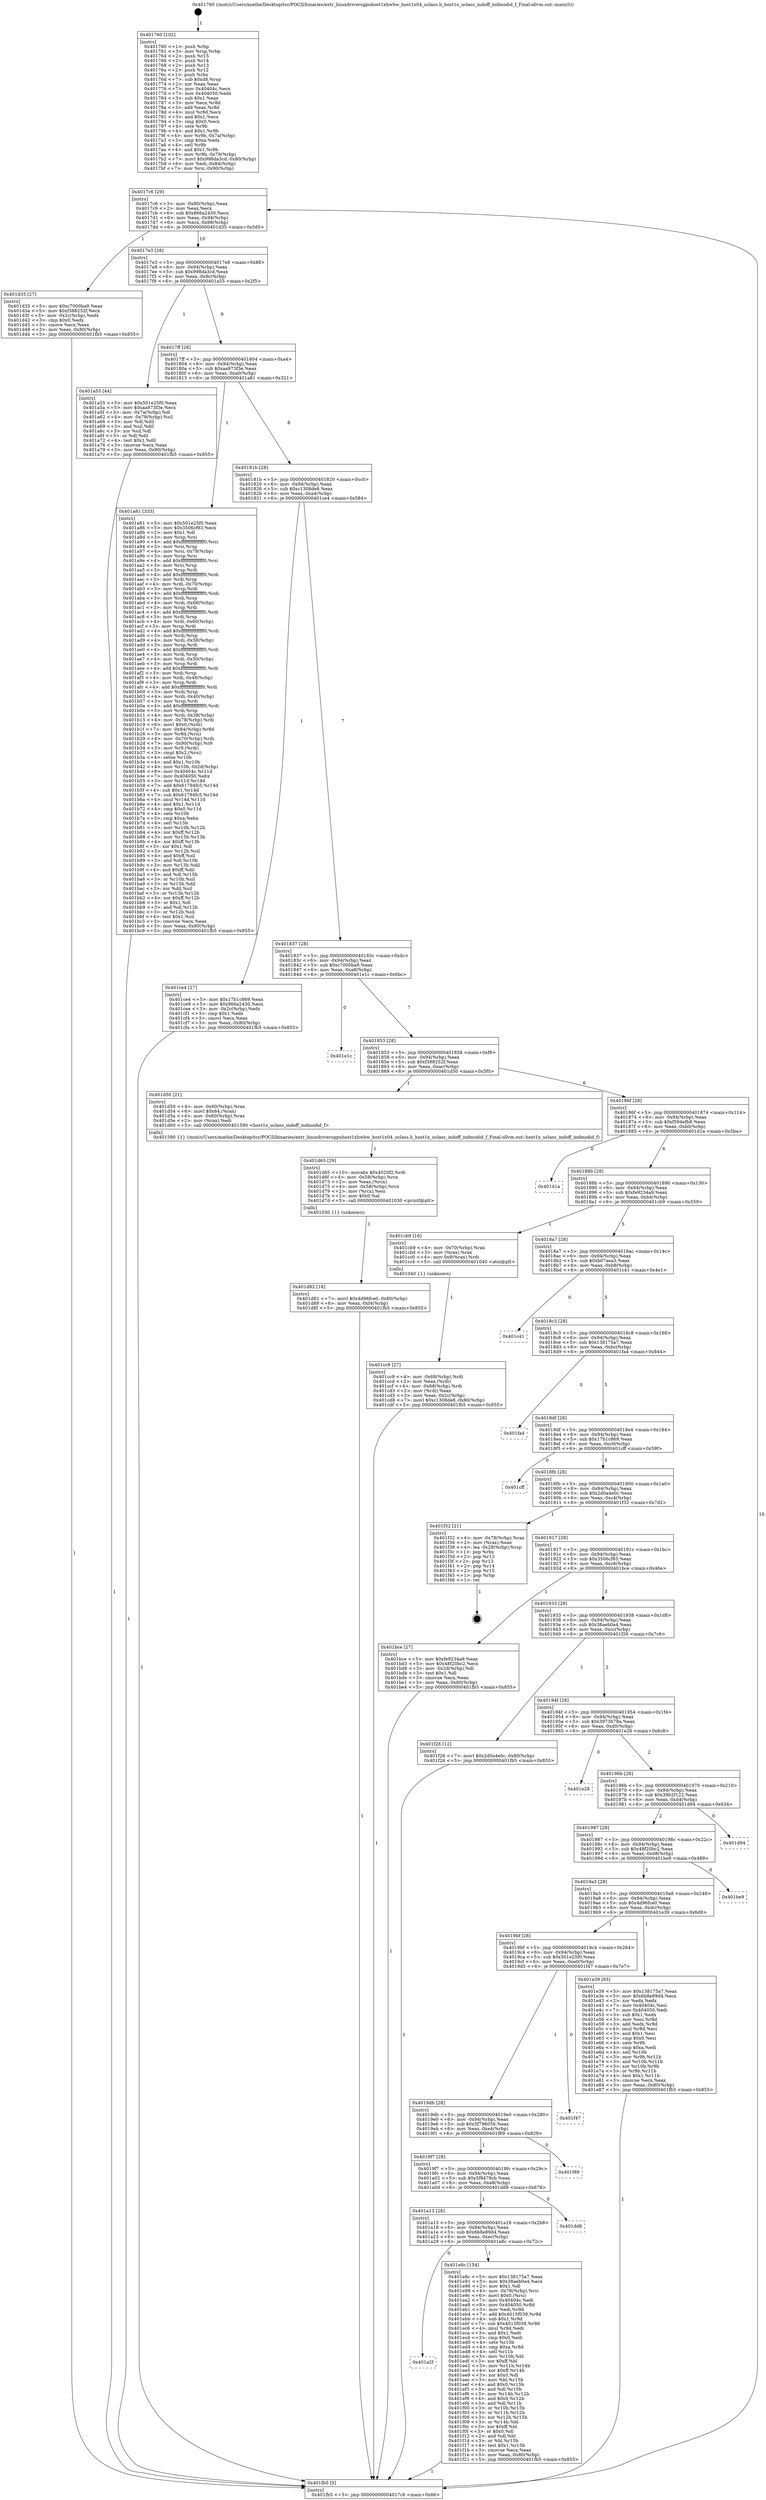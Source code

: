 digraph "0x401760" {
  label = "0x401760 (/mnt/c/Users/mathe/Desktop/tcc/POCII/binaries/extr_linuxdriversgpuhost1xhwhw_host1x04_uclass.h_host1x_uclass_indoff_indmodid_f_Final-ollvm.out::main(0))"
  labelloc = "t"
  node[shape=record]

  Entry [label="",width=0.3,height=0.3,shape=circle,fillcolor=black,style=filled]
  "0x4017c6" [label="{
     0x4017c6 [29]\l
     | [instrs]\l
     &nbsp;&nbsp;0x4017c6 \<+3\>: mov -0x80(%rbp),%eax\l
     &nbsp;&nbsp;0x4017c9 \<+2\>: mov %eax,%ecx\l
     &nbsp;&nbsp;0x4017cb \<+6\>: sub $0x866a2430,%ecx\l
     &nbsp;&nbsp;0x4017d1 \<+6\>: mov %eax,-0x94(%rbp)\l
     &nbsp;&nbsp;0x4017d7 \<+6\>: mov %ecx,-0x98(%rbp)\l
     &nbsp;&nbsp;0x4017dd \<+6\>: je 0000000000401d35 \<main+0x5d5\>\l
  }"]
  "0x401d35" [label="{
     0x401d35 [27]\l
     | [instrs]\l
     &nbsp;&nbsp;0x401d35 \<+5\>: mov $0xc7000ba9,%eax\l
     &nbsp;&nbsp;0x401d3a \<+5\>: mov $0xf388252f,%ecx\l
     &nbsp;&nbsp;0x401d3f \<+3\>: mov -0x2c(%rbp),%edx\l
     &nbsp;&nbsp;0x401d42 \<+3\>: cmp $0x0,%edx\l
     &nbsp;&nbsp;0x401d45 \<+3\>: cmove %ecx,%eax\l
     &nbsp;&nbsp;0x401d48 \<+3\>: mov %eax,-0x80(%rbp)\l
     &nbsp;&nbsp;0x401d4b \<+5\>: jmp 0000000000401fb5 \<main+0x855\>\l
  }"]
  "0x4017e3" [label="{
     0x4017e3 [28]\l
     | [instrs]\l
     &nbsp;&nbsp;0x4017e3 \<+5\>: jmp 00000000004017e8 \<main+0x88\>\l
     &nbsp;&nbsp;0x4017e8 \<+6\>: mov -0x94(%rbp),%eax\l
     &nbsp;&nbsp;0x4017ee \<+5\>: sub $0x998da3cd,%eax\l
     &nbsp;&nbsp;0x4017f3 \<+6\>: mov %eax,-0x9c(%rbp)\l
     &nbsp;&nbsp;0x4017f9 \<+6\>: je 0000000000401a55 \<main+0x2f5\>\l
  }"]
  Exit [label="",width=0.3,height=0.3,shape=circle,fillcolor=black,style=filled,peripheries=2]
  "0x401a55" [label="{
     0x401a55 [44]\l
     | [instrs]\l
     &nbsp;&nbsp;0x401a55 \<+5\>: mov $0x501e25f0,%eax\l
     &nbsp;&nbsp;0x401a5a \<+5\>: mov $0xaa973f3e,%ecx\l
     &nbsp;&nbsp;0x401a5f \<+3\>: mov -0x7a(%rbp),%dl\l
     &nbsp;&nbsp;0x401a62 \<+4\>: mov -0x79(%rbp),%sil\l
     &nbsp;&nbsp;0x401a66 \<+3\>: mov %dl,%dil\l
     &nbsp;&nbsp;0x401a69 \<+3\>: and %sil,%dil\l
     &nbsp;&nbsp;0x401a6c \<+3\>: xor %sil,%dl\l
     &nbsp;&nbsp;0x401a6f \<+3\>: or %dl,%dil\l
     &nbsp;&nbsp;0x401a72 \<+4\>: test $0x1,%dil\l
     &nbsp;&nbsp;0x401a76 \<+3\>: cmovne %ecx,%eax\l
     &nbsp;&nbsp;0x401a79 \<+3\>: mov %eax,-0x80(%rbp)\l
     &nbsp;&nbsp;0x401a7c \<+5\>: jmp 0000000000401fb5 \<main+0x855\>\l
  }"]
  "0x4017ff" [label="{
     0x4017ff [28]\l
     | [instrs]\l
     &nbsp;&nbsp;0x4017ff \<+5\>: jmp 0000000000401804 \<main+0xa4\>\l
     &nbsp;&nbsp;0x401804 \<+6\>: mov -0x94(%rbp),%eax\l
     &nbsp;&nbsp;0x40180a \<+5\>: sub $0xaa973f3e,%eax\l
     &nbsp;&nbsp;0x40180f \<+6\>: mov %eax,-0xa0(%rbp)\l
     &nbsp;&nbsp;0x401815 \<+6\>: je 0000000000401a81 \<main+0x321\>\l
  }"]
  "0x401fb5" [label="{
     0x401fb5 [5]\l
     | [instrs]\l
     &nbsp;&nbsp;0x401fb5 \<+5\>: jmp 00000000004017c6 \<main+0x66\>\l
  }"]
  "0x401760" [label="{
     0x401760 [102]\l
     | [instrs]\l
     &nbsp;&nbsp;0x401760 \<+1\>: push %rbp\l
     &nbsp;&nbsp;0x401761 \<+3\>: mov %rsp,%rbp\l
     &nbsp;&nbsp;0x401764 \<+2\>: push %r15\l
     &nbsp;&nbsp;0x401766 \<+2\>: push %r14\l
     &nbsp;&nbsp;0x401768 \<+2\>: push %r13\l
     &nbsp;&nbsp;0x40176a \<+2\>: push %r12\l
     &nbsp;&nbsp;0x40176c \<+1\>: push %rbx\l
     &nbsp;&nbsp;0x40176d \<+7\>: sub $0xd8,%rsp\l
     &nbsp;&nbsp;0x401774 \<+2\>: xor %eax,%eax\l
     &nbsp;&nbsp;0x401776 \<+7\>: mov 0x40404c,%ecx\l
     &nbsp;&nbsp;0x40177d \<+7\>: mov 0x404050,%edx\l
     &nbsp;&nbsp;0x401784 \<+3\>: sub $0x1,%eax\l
     &nbsp;&nbsp;0x401787 \<+3\>: mov %ecx,%r8d\l
     &nbsp;&nbsp;0x40178a \<+3\>: add %eax,%r8d\l
     &nbsp;&nbsp;0x40178d \<+4\>: imul %r8d,%ecx\l
     &nbsp;&nbsp;0x401791 \<+3\>: and $0x1,%ecx\l
     &nbsp;&nbsp;0x401794 \<+3\>: cmp $0x0,%ecx\l
     &nbsp;&nbsp;0x401797 \<+4\>: sete %r9b\l
     &nbsp;&nbsp;0x40179b \<+4\>: and $0x1,%r9b\l
     &nbsp;&nbsp;0x40179f \<+4\>: mov %r9b,-0x7a(%rbp)\l
     &nbsp;&nbsp;0x4017a3 \<+3\>: cmp $0xa,%edx\l
     &nbsp;&nbsp;0x4017a6 \<+4\>: setl %r9b\l
     &nbsp;&nbsp;0x4017aa \<+4\>: and $0x1,%r9b\l
     &nbsp;&nbsp;0x4017ae \<+4\>: mov %r9b,-0x79(%rbp)\l
     &nbsp;&nbsp;0x4017b2 \<+7\>: movl $0x998da3cd,-0x80(%rbp)\l
     &nbsp;&nbsp;0x4017b9 \<+6\>: mov %edi,-0x84(%rbp)\l
     &nbsp;&nbsp;0x4017bf \<+7\>: mov %rsi,-0x90(%rbp)\l
  }"]
  "0x401a2f" [label="{
     0x401a2f\l
  }", style=dashed]
  "0x401a81" [label="{
     0x401a81 [333]\l
     | [instrs]\l
     &nbsp;&nbsp;0x401a81 \<+5\>: mov $0x501e25f0,%eax\l
     &nbsp;&nbsp;0x401a86 \<+5\>: mov $0x3506cf93,%ecx\l
     &nbsp;&nbsp;0x401a8b \<+2\>: mov $0x1,%dl\l
     &nbsp;&nbsp;0x401a8d \<+3\>: mov %rsp,%rsi\l
     &nbsp;&nbsp;0x401a90 \<+4\>: add $0xfffffffffffffff0,%rsi\l
     &nbsp;&nbsp;0x401a94 \<+3\>: mov %rsi,%rsp\l
     &nbsp;&nbsp;0x401a97 \<+4\>: mov %rsi,-0x78(%rbp)\l
     &nbsp;&nbsp;0x401a9b \<+3\>: mov %rsp,%rsi\l
     &nbsp;&nbsp;0x401a9e \<+4\>: add $0xfffffffffffffff0,%rsi\l
     &nbsp;&nbsp;0x401aa2 \<+3\>: mov %rsi,%rsp\l
     &nbsp;&nbsp;0x401aa5 \<+3\>: mov %rsp,%rdi\l
     &nbsp;&nbsp;0x401aa8 \<+4\>: add $0xfffffffffffffff0,%rdi\l
     &nbsp;&nbsp;0x401aac \<+3\>: mov %rdi,%rsp\l
     &nbsp;&nbsp;0x401aaf \<+4\>: mov %rdi,-0x70(%rbp)\l
     &nbsp;&nbsp;0x401ab3 \<+3\>: mov %rsp,%rdi\l
     &nbsp;&nbsp;0x401ab6 \<+4\>: add $0xfffffffffffffff0,%rdi\l
     &nbsp;&nbsp;0x401aba \<+3\>: mov %rdi,%rsp\l
     &nbsp;&nbsp;0x401abd \<+4\>: mov %rdi,-0x68(%rbp)\l
     &nbsp;&nbsp;0x401ac1 \<+3\>: mov %rsp,%rdi\l
     &nbsp;&nbsp;0x401ac4 \<+4\>: add $0xfffffffffffffff0,%rdi\l
     &nbsp;&nbsp;0x401ac8 \<+3\>: mov %rdi,%rsp\l
     &nbsp;&nbsp;0x401acb \<+4\>: mov %rdi,-0x60(%rbp)\l
     &nbsp;&nbsp;0x401acf \<+3\>: mov %rsp,%rdi\l
     &nbsp;&nbsp;0x401ad2 \<+4\>: add $0xfffffffffffffff0,%rdi\l
     &nbsp;&nbsp;0x401ad6 \<+3\>: mov %rdi,%rsp\l
     &nbsp;&nbsp;0x401ad9 \<+4\>: mov %rdi,-0x58(%rbp)\l
     &nbsp;&nbsp;0x401add \<+3\>: mov %rsp,%rdi\l
     &nbsp;&nbsp;0x401ae0 \<+4\>: add $0xfffffffffffffff0,%rdi\l
     &nbsp;&nbsp;0x401ae4 \<+3\>: mov %rdi,%rsp\l
     &nbsp;&nbsp;0x401ae7 \<+4\>: mov %rdi,-0x50(%rbp)\l
     &nbsp;&nbsp;0x401aeb \<+3\>: mov %rsp,%rdi\l
     &nbsp;&nbsp;0x401aee \<+4\>: add $0xfffffffffffffff0,%rdi\l
     &nbsp;&nbsp;0x401af2 \<+3\>: mov %rdi,%rsp\l
     &nbsp;&nbsp;0x401af5 \<+4\>: mov %rdi,-0x48(%rbp)\l
     &nbsp;&nbsp;0x401af9 \<+3\>: mov %rsp,%rdi\l
     &nbsp;&nbsp;0x401afc \<+4\>: add $0xfffffffffffffff0,%rdi\l
     &nbsp;&nbsp;0x401b00 \<+3\>: mov %rdi,%rsp\l
     &nbsp;&nbsp;0x401b03 \<+4\>: mov %rdi,-0x40(%rbp)\l
     &nbsp;&nbsp;0x401b07 \<+3\>: mov %rsp,%rdi\l
     &nbsp;&nbsp;0x401b0a \<+4\>: add $0xfffffffffffffff0,%rdi\l
     &nbsp;&nbsp;0x401b0e \<+3\>: mov %rdi,%rsp\l
     &nbsp;&nbsp;0x401b11 \<+4\>: mov %rdi,-0x38(%rbp)\l
     &nbsp;&nbsp;0x401b15 \<+4\>: mov -0x78(%rbp),%rdi\l
     &nbsp;&nbsp;0x401b19 \<+6\>: movl $0x0,(%rdi)\l
     &nbsp;&nbsp;0x401b1f \<+7\>: mov -0x84(%rbp),%r8d\l
     &nbsp;&nbsp;0x401b26 \<+3\>: mov %r8d,(%rsi)\l
     &nbsp;&nbsp;0x401b29 \<+4\>: mov -0x70(%rbp),%rdi\l
     &nbsp;&nbsp;0x401b2d \<+7\>: mov -0x90(%rbp),%r9\l
     &nbsp;&nbsp;0x401b34 \<+3\>: mov %r9,(%rdi)\l
     &nbsp;&nbsp;0x401b37 \<+3\>: cmpl $0x2,(%rsi)\l
     &nbsp;&nbsp;0x401b3a \<+4\>: setne %r10b\l
     &nbsp;&nbsp;0x401b3e \<+4\>: and $0x1,%r10b\l
     &nbsp;&nbsp;0x401b42 \<+4\>: mov %r10b,-0x2d(%rbp)\l
     &nbsp;&nbsp;0x401b46 \<+8\>: mov 0x40404c,%r11d\l
     &nbsp;&nbsp;0x401b4e \<+7\>: mov 0x404050,%ebx\l
     &nbsp;&nbsp;0x401b55 \<+3\>: mov %r11d,%r14d\l
     &nbsp;&nbsp;0x401b58 \<+7\>: add $0x61794fc5,%r14d\l
     &nbsp;&nbsp;0x401b5f \<+4\>: sub $0x1,%r14d\l
     &nbsp;&nbsp;0x401b63 \<+7\>: sub $0x61794fc5,%r14d\l
     &nbsp;&nbsp;0x401b6a \<+4\>: imul %r14d,%r11d\l
     &nbsp;&nbsp;0x401b6e \<+4\>: and $0x1,%r11d\l
     &nbsp;&nbsp;0x401b72 \<+4\>: cmp $0x0,%r11d\l
     &nbsp;&nbsp;0x401b76 \<+4\>: sete %r10b\l
     &nbsp;&nbsp;0x401b7a \<+3\>: cmp $0xa,%ebx\l
     &nbsp;&nbsp;0x401b7d \<+4\>: setl %r15b\l
     &nbsp;&nbsp;0x401b81 \<+3\>: mov %r10b,%r12b\l
     &nbsp;&nbsp;0x401b84 \<+4\>: xor $0xff,%r12b\l
     &nbsp;&nbsp;0x401b88 \<+3\>: mov %r15b,%r13b\l
     &nbsp;&nbsp;0x401b8b \<+4\>: xor $0xff,%r13b\l
     &nbsp;&nbsp;0x401b8f \<+3\>: xor $0x1,%dl\l
     &nbsp;&nbsp;0x401b92 \<+3\>: mov %r12b,%sil\l
     &nbsp;&nbsp;0x401b95 \<+4\>: and $0xff,%sil\l
     &nbsp;&nbsp;0x401b99 \<+3\>: and %dl,%r10b\l
     &nbsp;&nbsp;0x401b9c \<+3\>: mov %r13b,%dil\l
     &nbsp;&nbsp;0x401b9f \<+4\>: and $0xff,%dil\l
     &nbsp;&nbsp;0x401ba3 \<+3\>: and %dl,%r15b\l
     &nbsp;&nbsp;0x401ba6 \<+3\>: or %r10b,%sil\l
     &nbsp;&nbsp;0x401ba9 \<+3\>: or %r15b,%dil\l
     &nbsp;&nbsp;0x401bac \<+3\>: xor %dil,%sil\l
     &nbsp;&nbsp;0x401baf \<+3\>: or %r13b,%r12b\l
     &nbsp;&nbsp;0x401bb2 \<+4\>: xor $0xff,%r12b\l
     &nbsp;&nbsp;0x401bb6 \<+3\>: or $0x1,%dl\l
     &nbsp;&nbsp;0x401bb9 \<+3\>: and %dl,%r12b\l
     &nbsp;&nbsp;0x401bbc \<+3\>: or %r12b,%sil\l
     &nbsp;&nbsp;0x401bbf \<+4\>: test $0x1,%sil\l
     &nbsp;&nbsp;0x401bc3 \<+3\>: cmovne %ecx,%eax\l
     &nbsp;&nbsp;0x401bc6 \<+3\>: mov %eax,-0x80(%rbp)\l
     &nbsp;&nbsp;0x401bc9 \<+5\>: jmp 0000000000401fb5 \<main+0x855\>\l
  }"]
  "0x40181b" [label="{
     0x40181b [28]\l
     | [instrs]\l
     &nbsp;&nbsp;0x40181b \<+5\>: jmp 0000000000401820 \<main+0xc0\>\l
     &nbsp;&nbsp;0x401820 \<+6\>: mov -0x94(%rbp),%eax\l
     &nbsp;&nbsp;0x401826 \<+5\>: sub $0xc1308de8,%eax\l
     &nbsp;&nbsp;0x40182b \<+6\>: mov %eax,-0xa4(%rbp)\l
     &nbsp;&nbsp;0x401831 \<+6\>: je 0000000000401ce4 \<main+0x584\>\l
  }"]
  "0x401e8c" [label="{
     0x401e8c [154]\l
     | [instrs]\l
     &nbsp;&nbsp;0x401e8c \<+5\>: mov $0x138175a7,%eax\l
     &nbsp;&nbsp;0x401e91 \<+5\>: mov $0x38aeb0a4,%ecx\l
     &nbsp;&nbsp;0x401e96 \<+2\>: mov $0x1,%dl\l
     &nbsp;&nbsp;0x401e98 \<+4\>: mov -0x78(%rbp),%rsi\l
     &nbsp;&nbsp;0x401e9c \<+6\>: movl $0x0,(%rsi)\l
     &nbsp;&nbsp;0x401ea2 \<+7\>: mov 0x40404c,%edi\l
     &nbsp;&nbsp;0x401ea9 \<+8\>: mov 0x404050,%r8d\l
     &nbsp;&nbsp;0x401eb1 \<+3\>: mov %edi,%r9d\l
     &nbsp;&nbsp;0x401eb4 \<+7\>: add $0x4015f039,%r9d\l
     &nbsp;&nbsp;0x401ebb \<+4\>: sub $0x1,%r9d\l
     &nbsp;&nbsp;0x401ebf \<+7\>: sub $0x4015f039,%r9d\l
     &nbsp;&nbsp;0x401ec6 \<+4\>: imul %r9d,%edi\l
     &nbsp;&nbsp;0x401eca \<+3\>: and $0x1,%edi\l
     &nbsp;&nbsp;0x401ecd \<+3\>: cmp $0x0,%edi\l
     &nbsp;&nbsp;0x401ed0 \<+4\>: sete %r10b\l
     &nbsp;&nbsp;0x401ed4 \<+4\>: cmp $0xa,%r8d\l
     &nbsp;&nbsp;0x401ed8 \<+4\>: setl %r11b\l
     &nbsp;&nbsp;0x401edc \<+3\>: mov %r10b,%bl\l
     &nbsp;&nbsp;0x401edf \<+3\>: xor $0xff,%bl\l
     &nbsp;&nbsp;0x401ee2 \<+3\>: mov %r11b,%r14b\l
     &nbsp;&nbsp;0x401ee5 \<+4\>: xor $0xff,%r14b\l
     &nbsp;&nbsp;0x401ee9 \<+3\>: xor $0x0,%dl\l
     &nbsp;&nbsp;0x401eec \<+3\>: mov %bl,%r15b\l
     &nbsp;&nbsp;0x401eef \<+4\>: and $0x0,%r15b\l
     &nbsp;&nbsp;0x401ef3 \<+3\>: and %dl,%r10b\l
     &nbsp;&nbsp;0x401ef6 \<+3\>: mov %r14b,%r12b\l
     &nbsp;&nbsp;0x401ef9 \<+4\>: and $0x0,%r12b\l
     &nbsp;&nbsp;0x401efd \<+3\>: and %dl,%r11b\l
     &nbsp;&nbsp;0x401f00 \<+3\>: or %r10b,%r15b\l
     &nbsp;&nbsp;0x401f03 \<+3\>: or %r11b,%r12b\l
     &nbsp;&nbsp;0x401f06 \<+3\>: xor %r12b,%r15b\l
     &nbsp;&nbsp;0x401f09 \<+3\>: or %r14b,%bl\l
     &nbsp;&nbsp;0x401f0c \<+3\>: xor $0xff,%bl\l
     &nbsp;&nbsp;0x401f0f \<+3\>: or $0x0,%dl\l
     &nbsp;&nbsp;0x401f12 \<+2\>: and %dl,%bl\l
     &nbsp;&nbsp;0x401f14 \<+3\>: or %bl,%r15b\l
     &nbsp;&nbsp;0x401f17 \<+4\>: test $0x1,%r15b\l
     &nbsp;&nbsp;0x401f1b \<+3\>: cmovne %ecx,%eax\l
     &nbsp;&nbsp;0x401f1e \<+3\>: mov %eax,-0x80(%rbp)\l
     &nbsp;&nbsp;0x401f21 \<+5\>: jmp 0000000000401fb5 \<main+0x855\>\l
  }"]
  "0x401a13" [label="{
     0x401a13 [28]\l
     | [instrs]\l
     &nbsp;&nbsp;0x401a13 \<+5\>: jmp 0000000000401a18 \<main+0x2b8\>\l
     &nbsp;&nbsp;0x401a18 \<+6\>: mov -0x94(%rbp),%eax\l
     &nbsp;&nbsp;0x401a1e \<+5\>: sub $0x6b8e89d4,%eax\l
     &nbsp;&nbsp;0x401a23 \<+6\>: mov %eax,-0xec(%rbp)\l
     &nbsp;&nbsp;0x401a29 \<+6\>: je 0000000000401e8c \<main+0x72c\>\l
  }"]
  "0x401ce4" [label="{
     0x401ce4 [27]\l
     | [instrs]\l
     &nbsp;&nbsp;0x401ce4 \<+5\>: mov $0x17b1c869,%eax\l
     &nbsp;&nbsp;0x401ce9 \<+5\>: mov $0x866a2430,%ecx\l
     &nbsp;&nbsp;0x401cee \<+3\>: mov -0x2c(%rbp),%edx\l
     &nbsp;&nbsp;0x401cf1 \<+3\>: cmp $0x1,%edx\l
     &nbsp;&nbsp;0x401cf4 \<+3\>: cmovl %ecx,%eax\l
     &nbsp;&nbsp;0x401cf7 \<+3\>: mov %eax,-0x80(%rbp)\l
     &nbsp;&nbsp;0x401cfa \<+5\>: jmp 0000000000401fb5 \<main+0x855\>\l
  }"]
  "0x401837" [label="{
     0x401837 [28]\l
     | [instrs]\l
     &nbsp;&nbsp;0x401837 \<+5\>: jmp 000000000040183c \<main+0xdc\>\l
     &nbsp;&nbsp;0x40183c \<+6\>: mov -0x94(%rbp),%eax\l
     &nbsp;&nbsp;0x401842 \<+5\>: sub $0xc7000ba9,%eax\l
     &nbsp;&nbsp;0x401847 \<+6\>: mov %eax,-0xa8(%rbp)\l
     &nbsp;&nbsp;0x40184d \<+6\>: je 0000000000401e1c \<main+0x6bc\>\l
  }"]
  "0x401dd8" [label="{
     0x401dd8\l
  }", style=dashed]
  "0x401e1c" [label="{
     0x401e1c\l
  }", style=dashed]
  "0x401853" [label="{
     0x401853 [28]\l
     | [instrs]\l
     &nbsp;&nbsp;0x401853 \<+5\>: jmp 0000000000401858 \<main+0xf8\>\l
     &nbsp;&nbsp;0x401858 \<+6\>: mov -0x94(%rbp),%eax\l
     &nbsp;&nbsp;0x40185e \<+5\>: sub $0xf388252f,%eax\l
     &nbsp;&nbsp;0x401863 \<+6\>: mov %eax,-0xac(%rbp)\l
     &nbsp;&nbsp;0x401869 \<+6\>: je 0000000000401d50 \<main+0x5f0\>\l
  }"]
  "0x4019f7" [label="{
     0x4019f7 [28]\l
     | [instrs]\l
     &nbsp;&nbsp;0x4019f7 \<+5\>: jmp 00000000004019fc \<main+0x29c\>\l
     &nbsp;&nbsp;0x4019fc \<+6\>: mov -0x94(%rbp),%eax\l
     &nbsp;&nbsp;0x401a02 \<+5\>: sub $0x5f8479cb,%eax\l
     &nbsp;&nbsp;0x401a07 \<+6\>: mov %eax,-0xe8(%rbp)\l
     &nbsp;&nbsp;0x401a0d \<+6\>: je 0000000000401dd8 \<main+0x678\>\l
  }"]
  "0x401d50" [label="{
     0x401d50 [21]\l
     | [instrs]\l
     &nbsp;&nbsp;0x401d50 \<+4\>: mov -0x60(%rbp),%rax\l
     &nbsp;&nbsp;0x401d54 \<+6\>: movl $0x64,(%rax)\l
     &nbsp;&nbsp;0x401d5a \<+4\>: mov -0x60(%rbp),%rax\l
     &nbsp;&nbsp;0x401d5e \<+2\>: mov (%rax),%edi\l
     &nbsp;&nbsp;0x401d60 \<+5\>: call 0000000000401590 \<host1x_uclass_indoff_indmodid_f\>\l
     | [calls]\l
     &nbsp;&nbsp;0x401590 \{1\} (/mnt/c/Users/mathe/Desktop/tcc/POCII/binaries/extr_linuxdriversgpuhost1xhwhw_host1x04_uclass.h_host1x_uclass_indoff_indmodid_f_Final-ollvm.out::host1x_uclass_indoff_indmodid_f)\l
  }"]
  "0x40186f" [label="{
     0x40186f [28]\l
     | [instrs]\l
     &nbsp;&nbsp;0x40186f \<+5\>: jmp 0000000000401874 \<main+0x114\>\l
     &nbsp;&nbsp;0x401874 \<+6\>: mov -0x94(%rbp),%eax\l
     &nbsp;&nbsp;0x40187a \<+5\>: sub $0xf594efb8,%eax\l
     &nbsp;&nbsp;0x40187f \<+6\>: mov %eax,-0xb0(%rbp)\l
     &nbsp;&nbsp;0x401885 \<+6\>: je 0000000000401d1a \<main+0x5ba\>\l
  }"]
  "0x401f89" [label="{
     0x401f89\l
  }", style=dashed]
  "0x401d1a" [label="{
     0x401d1a\l
  }", style=dashed]
  "0x40188b" [label="{
     0x40188b [28]\l
     | [instrs]\l
     &nbsp;&nbsp;0x40188b \<+5\>: jmp 0000000000401890 \<main+0x130\>\l
     &nbsp;&nbsp;0x401890 \<+6\>: mov -0x94(%rbp),%eax\l
     &nbsp;&nbsp;0x401896 \<+5\>: sub $0xfe9234a9,%eax\l
     &nbsp;&nbsp;0x40189b \<+6\>: mov %eax,-0xb4(%rbp)\l
     &nbsp;&nbsp;0x4018a1 \<+6\>: je 0000000000401cb9 \<main+0x559\>\l
  }"]
  "0x4019db" [label="{
     0x4019db [28]\l
     | [instrs]\l
     &nbsp;&nbsp;0x4019db \<+5\>: jmp 00000000004019e0 \<main+0x280\>\l
     &nbsp;&nbsp;0x4019e0 \<+6\>: mov -0x94(%rbp),%eax\l
     &nbsp;&nbsp;0x4019e6 \<+5\>: sub $0x5f796056,%eax\l
     &nbsp;&nbsp;0x4019eb \<+6\>: mov %eax,-0xe4(%rbp)\l
     &nbsp;&nbsp;0x4019f1 \<+6\>: je 0000000000401f89 \<main+0x829\>\l
  }"]
  "0x401cb9" [label="{
     0x401cb9 [16]\l
     | [instrs]\l
     &nbsp;&nbsp;0x401cb9 \<+4\>: mov -0x70(%rbp),%rax\l
     &nbsp;&nbsp;0x401cbd \<+3\>: mov (%rax),%rax\l
     &nbsp;&nbsp;0x401cc0 \<+4\>: mov 0x8(%rax),%rdi\l
     &nbsp;&nbsp;0x401cc4 \<+5\>: call 0000000000401040 \<atoi@plt\>\l
     | [calls]\l
     &nbsp;&nbsp;0x401040 \{1\} (unknown)\l
  }"]
  "0x4018a7" [label="{
     0x4018a7 [28]\l
     | [instrs]\l
     &nbsp;&nbsp;0x4018a7 \<+5\>: jmp 00000000004018ac \<main+0x14c\>\l
     &nbsp;&nbsp;0x4018ac \<+6\>: mov -0x94(%rbp),%eax\l
     &nbsp;&nbsp;0x4018b2 \<+5\>: sub $0xb07aea3,%eax\l
     &nbsp;&nbsp;0x4018b7 \<+6\>: mov %eax,-0xb8(%rbp)\l
     &nbsp;&nbsp;0x4018bd \<+6\>: je 0000000000401c41 \<main+0x4e1\>\l
  }"]
  "0x401f47" [label="{
     0x401f47\l
  }", style=dashed]
  "0x401c41" [label="{
     0x401c41\l
  }", style=dashed]
  "0x4018c3" [label="{
     0x4018c3 [28]\l
     | [instrs]\l
     &nbsp;&nbsp;0x4018c3 \<+5\>: jmp 00000000004018c8 \<main+0x168\>\l
     &nbsp;&nbsp;0x4018c8 \<+6\>: mov -0x94(%rbp),%eax\l
     &nbsp;&nbsp;0x4018ce \<+5\>: sub $0x138175a7,%eax\l
     &nbsp;&nbsp;0x4018d3 \<+6\>: mov %eax,-0xbc(%rbp)\l
     &nbsp;&nbsp;0x4018d9 \<+6\>: je 0000000000401fa4 \<main+0x844\>\l
  }"]
  "0x4019bf" [label="{
     0x4019bf [28]\l
     | [instrs]\l
     &nbsp;&nbsp;0x4019bf \<+5\>: jmp 00000000004019c4 \<main+0x264\>\l
     &nbsp;&nbsp;0x4019c4 \<+6\>: mov -0x94(%rbp),%eax\l
     &nbsp;&nbsp;0x4019ca \<+5\>: sub $0x501e25f0,%eax\l
     &nbsp;&nbsp;0x4019cf \<+6\>: mov %eax,-0xe0(%rbp)\l
     &nbsp;&nbsp;0x4019d5 \<+6\>: je 0000000000401f47 \<main+0x7e7\>\l
  }"]
  "0x401fa4" [label="{
     0x401fa4\l
  }", style=dashed]
  "0x4018df" [label="{
     0x4018df [28]\l
     | [instrs]\l
     &nbsp;&nbsp;0x4018df \<+5\>: jmp 00000000004018e4 \<main+0x184\>\l
     &nbsp;&nbsp;0x4018e4 \<+6\>: mov -0x94(%rbp),%eax\l
     &nbsp;&nbsp;0x4018ea \<+5\>: sub $0x17b1c869,%eax\l
     &nbsp;&nbsp;0x4018ef \<+6\>: mov %eax,-0xc0(%rbp)\l
     &nbsp;&nbsp;0x4018f5 \<+6\>: je 0000000000401cff \<main+0x59f\>\l
  }"]
  "0x401e39" [label="{
     0x401e39 [83]\l
     | [instrs]\l
     &nbsp;&nbsp;0x401e39 \<+5\>: mov $0x138175a7,%eax\l
     &nbsp;&nbsp;0x401e3e \<+5\>: mov $0x6b8e89d4,%ecx\l
     &nbsp;&nbsp;0x401e43 \<+2\>: xor %edx,%edx\l
     &nbsp;&nbsp;0x401e45 \<+7\>: mov 0x40404c,%esi\l
     &nbsp;&nbsp;0x401e4c \<+7\>: mov 0x404050,%edi\l
     &nbsp;&nbsp;0x401e53 \<+3\>: sub $0x1,%edx\l
     &nbsp;&nbsp;0x401e56 \<+3\>: mov %esi,%r8d\l
     &nbsp;&nbsp;0x401e59 \<+3\>: add %edx,%r8d\l
     &nbsp;&nbsp;0x401e5c \<+4\>: imul %r8d,%esi\l
     &nbsp;&nbsp;0x401e60 \<+3\>: and $0x1,%esi\l
     &nbsp;&nbsp;0x401e63 \<+3\>: cmp $0x0,%esi\l
     &nbsp;&nbsp;0x401e66 \<+4\>: sete %r9b\l
     &nbsp;&nbsp;0x401e6a \<+3\>: cmp $0xa,%edi\l
     &nbsp;&nbsp;0x401e6d \<+4\>: setl %r10b\l
     &nbsp;&nbsp;0x401e71 \<+3\>: mov %r9b,%r11b\l
     &nbsp;&nbsp;0x401e74 \<+3\>: and %r10b,%r11b\l
     &nbsp;&nbsp;0x401e77 \<+3\>: xor %r10b,%r9b\l
     &nbsp;&nbsp;0x401e7a \<+3\>: or %r9b,%r11b\l
     &nbsp;&nbsp;0x401e7d \<+4\>: test $0x1,%r11b\l
     &nbsp;&nbsp;0x401e81 \<+3\>: cmovne %ecx,%eax\l
     &nbsp;&nbsp;0x401e84 \<+3\>: mov %eax,-0x80(%rbp)\l
     &nbsp;&nbsp;0x401e87 \<+5\>: jmp 0000000000401fb5 \<main+0x855\>\l
  }"]
  "0x401cff" [label="{
     0x401cff\l
  }", style=dashed]
  "0x4018fb" [label="{
     0x4018fb [28]\l
     | [instrs]\l
     &nbsp;&nbsp;0x4018fb \<+5\>: jmp 0000000000401900 \<main+0x1a0\>\l
     &nbsp;&nbsp;0x401900 \<+6\>: mov -0x94(%rbp),%eax\l
     &nbsp;&nbsp;0x401906 \<+5\>: sub $0x2d0a4e0c,%eax\l
     &nbsp;&nbsp;0x40190b \<+6\>: mov %eax,-0xc4(%rbp)\l
     &nbsp;&nbsp;0x401911 \<+6\>: je 0000000000401f32 \<main+0x7d2\>\l
  }"]
  "0x4019a3" [label="{
     0x4019a3 [28]\l
     | [instrs]\l
     &nbsp;&nbsp;0x4019a3 \<+5\>: jmp 00000000004019a8 \<main+0x248\>\l
     &nbsp;&nbsp;0x4019a8 \<+6\>: mov -0x94(%rbp),%eax\l
     &nbsp;&nbsp;0x4019ae \<+5\>: sub $0x4d96fce0,%eax\l
     &nbsp;&nbsp;0x4019b3 \<+6\>: mov %eax,-0xdc(%rbp)\l
     &nbsp;&nbsp;0x4019b9 \<+6\>: je 0000000000401e39 \<main+0x6d9\>\l
  }"]
  "0x401f32" [label="{
     0x401f32 [21]\l
     | [instrs]\l
     &nbsp;&nbsp;0x401f32 \<+4\>: mov -0x78(%rbp),%rax\l
     &nbsp;&nbsp;0x401f36 \<+2\>: mov (%rax),%eax\l
     &nbsp;&nbsp;0x401f38 \<+4\>: lea -0x28(%rbp),%rsp\l
     &nbsp;&nbsp;0x401f3c \<+1\>: pop %rbx\l
     &nbsp;&nbsp;0x401f3d \<+2\>: pop %r12\l
     &nbsp;&nbsp;0x401f3f \<+2\>: pop %r13\l
     &nbsp;&nbsp;0x401f41 \<+2\>: pop %r14\l
     &nbsp;&nbsp;0x401f43 \<+2\>: pop %r15\l
     &nbsp;&nbsp;0x401f45 \<+1\>: pop %rbp\l
     &nbsp;&nbsp;0x401f46 \<+1\>: ret\l
  }"]
  "0x401917" [label="{
     0x401917 [28]\l
     | [instrs]\l
     &nbsp;&nbsp;0x401917 \<+5\>: jmp 000000000040191c \<main+0x1bc\>\l
     &nbsp;&nbsp;0x40191c \<+6\>: mov -0x94(%rbp),%eax\l
     &nbsp;&nbsp;0x401922 \<+5\>: sub $0x3506cf93,%eax\l
     &nbsp;&nbsp;0x401927 \<+6\>: mov %eax,-0xc8(%rbp)\l
     &nbsp;&nbsp;0x40192d \<+6\>: je 0000000000401bce \<main+0x46e\>\l
  }"]
  "0x401be9" [label="{
     0x401be9\l
  }", style=dashed]
  "0x401bce" [label="{
     0x401bce [27]\l
     | [instrs]\l
     &nbsp;&nbsp;0x401bce \<+5\>: mov $0xfe9234a9,%eax\l
     &nbsp;&nbsp;0x401bd3 \<+5\>: mov $0x48f20bc2,%ecx\l
     &nbsp;&nbsp;0x401bd8 \<+3\>: mov -0x2d(%rbp),%dl\l
     &nbsp;&nbsp;0x401bdb \<+3\>: test $0x1,%dl\l
     &nbsp;&nbsp;0x401bde \<+3\>: cmovne %ecx,%eax\l
     &nbsp;&nbsp;0x401be1 \<+3\>: mov %eax,-0x80(%rbp)\l
     &nbsp;&nbsp;0x401be4 \<+5\>: jmp 0000000000401fb5 \<main+0x855\>\l
  }"]
  "0x401933" [label="{
     0x401933 [28]\l
     | [instrs]\l
     &nbsp;&nbsp;0x401933 \<+5\>: jmp 0000000000401938 \<main+0x1d8\>\l
     &nbsp;&nbsp;0x401938 \<+6\>: mov -0x94(%rbp),%eax\l
     &nbsp;&nbsp;0x40193e \<+5\>: sub $0x38aeb0a4,%eax\l
     &nbsp;&nbsp;0x401943 \<+6\>: mov %eax,-0xcc(%rbp)\l
     &nbsp;&nbsp;0x401949 \<+6\>: je 0000000000401f26 \<main+0x7c6\>\l
  }"]
  "0x401cc9" [label="{
     0x401cc9 [27]\l
     | [instrs]\l
     &nbsp;&nbsp;0x401cc9 \<+4\>: mov -0x68(%rbp),%rdi\l
     &nbsp;&nbsp;0x401ccd \<+2\>: mov %eax,(%rdi)\l
     &nbsp;&nbsp;0x401ccf \<+4\>: mov -0x68(%rbp),%rdi\l
     &nbsp;&nbsp;0x401cd3 \<+2\>: mov (%rdi),%eax\l
     &nbsp;&nbsp;0x401cd5 \<+3\>: mov %eax,-0x2c(%rbp)\l
     &nbsp;&nbsp;0x401cd8 \<+7\>: movl $0xc1308de8,-0x80(%rbp)\l
     &nbsp;&nbsp;0x401cdf \<+5\>: jmp 0000000000401fb5 \<main+0x855\>\l
  }"]
  "0x401d65" [label="{
     0x401d65 [29]\l
     | [instrs]\l
     &nbsp;&nbsp;0x401d65 \<+10\>: movabs $0x4020f2,%rdi\l
     &nbsp;&nbsp;0x401d6f \<+4\>: mov -0x58(%rbp),%rcx\l
     &nbsp;&nbsp;0x401d73 \<+2\>: mov %eax,(%rcx)\l
     &nbsp;&nbsp;0x401d75 \<+4\>: mov -0x58(%rbp),%rcx\l
     &nbsp;&nbsp;0x401d79 \<+2\>: mov (%rcx),%esi\l
     &nbsp;&nbsp;0x401d7b \<+2\>: mov $0x0,%al\l
     &nbsp;&nbsp;0x401d7d \<+5\>: call 0000000000401030 \<printf@plt\>\l
     | [calls]\l
     &nbsp;&nbsp;0x401030 \{1\} (unknown)\l
  }"]
  "0x401d82" [label="{
     0x401d82 [18]\l
     | [instrs]\l
     &nbsp;&nbsp;0x401d82 \<+7\>: movl $0x4d96fce0,-0x80(%rbp)\l
     &nbsp;&nbsp;0x401d89 \<+6\>: mov %eax,-0xf4(%rbp)\l
     &nbsp;&nbsp;0x401d8f \<+5\>: jmp 0000000000401fb5 \<main+0x855\>\l
  }"]
  "0x401987" [label="{
     0x401987 [28]\l
     | [instrs]\l
     &nbsp;&nbsp;0x401987 \<+5\>: jmp 000000000040198c \<main+0x22c\>\l
     &nbsp;&nbsp;0x40198c \<+6\>: mov -0x94(%rbp),%eax\l
     &nbsp;&nbsp;0x401992 \<+5\>: sub $0x48f20bc2,%eax\l
     &nbsp;&nbsp;0x401997 \<+6\>: mov %eax,-0xd8(%rbp)\l
     &nbsp;&nbsp;0x40199d \<+6\>: je 0000000000401be9 \<main+0x489\>\l
  }"]
  "0x401f26" [label="{
     0x401f26 [12]\l
     | [instrs]\l
     &nbsp;&nbsp;0x401f26 \<+7\>: movl $0x2d0a4e0c,-0x80(%rbp)\l
     &nbsp;&nbsp;0x401f2d \<+5\>: jmp 0000000000401fb5 \<main+0x855\>\l
  }"]
  "0x40194f" [label="{
     0x40194f [28]\l
     | [instrs]\l
     &nbsp;&nbsp;0x40194f \<+5\>: jmp 0000000000401954 \<main+0x1f4\>\l
     &nbsp;&nbsp;0x401954 \<+6\>: mov -0x94(%rbp),%eax\l
     &nbsp;&nbsp;0x40195a \<+5\>: sub $0x3973b78a,%eax\l
     &nbsp;&nbsp;0x40195f \<+6\>: mov %eax,-0xd0(%rbp)\l
     &nbsp;&nbsp;0x401965 \<+6\>: je 0000000000401e28 \<main+0x6c8\>\l
  }"]
  "0x401d94" [label="{
     0x401d94\l
  }", style=dashed]
  "0x401e28" [label="{
     0x401e28\l
  }", style=dashed]
  "0x40196b" [label="{
     0x40196b [28]\l
     | [instrs]\l
     &nbsp;&nbsp;0x40196b \<+5\>: jmp 0000000000401970 \<main+0x210\>\l
     &nbsp;&nbsp;0x401970 \<+6\>: mov -0x94(%rbp),%eax\l
     &nbsp;&nbsp;0x401976 \<+5\>: sub $0x39b2f122,%eax\l
     &nbsp;&nbsp;0x40197b \<+6\>: mov %eax,-0xd4(%rbp)\l
     &nbsp;&nbsp;0x401981 \<+6\>: je 0000000000401d94 \<main+0x634\>\l
  }"]
  Entry -> "0x401760" [label=" 1"]
  "0x4017c6" -> "0x401d35" [label=" 1"]
  "0x4017c6" -> "0x4017e3" [label=" 10"]
  "0x401f32" -> Exit [label=" 1"]
  "0x4017e3" -> "0x401a55" [label=" 1"]
  "0x4017e3" -> "0x4017ff" [label=" 9"]
  "0x401a55" -> "0x401fb5" [label=" 1"]
  "0x401760" -> "0x4017c6" [label=" 1"]
  "0x401fb5" -> "0x4017c6" [label=" 10"]
  "0x401f26" -> "0x401fb5" [label=" 1"]
  "0x4017ff" -> "0x401a81" [label=" 1"]
  "0x4017ff" -> "0x40181b" [label=" 8"]
  "0x401e8c" -> "0x401fb5" [label=" 1"]
  "0x401a81" -> "0x401fb5" [label=" 1"]
  "0x401a13" -> "0x401a2f" [label=" 0"]
  "0x40181b" -> "0x401ce4" [label=" 1"]
  "0x40181b" -> "0x401837" [label=" 7"]
  "0x401a13" -> "0x401e8c" [label=" 1"]
  "0x401837" -> "0x401e1c" [label=" 0"]
  "0x401837" -> "0x401853" [label=" 7"]
  "0x4019f7" -> "0x401a13" [label=" 1"]
  "0x401853" -> "0x401d50" [label=" 1"]
  "0x401853" -> "0x40186f" [label=" 6"]
  "0x4019f7" -> "0x401dd8" [label=" 0"]
  "0x40186f" -> "0x401d1a" [label=" 0"]
  "0x40186f" -> "0x40188b" [label=" 6"]
  "0x4019db" -> "0x4019f7" [label=" 1"]
  "0x40188b" -> "0x401cb9" [label=" 1"]
  "0x40188b" -> "0x4018a7" [label=" 5"]
  "0x4019db" -> "0x401f89" [label=" 0"]
  "0x4018a7" -> "0x401c41" [label=" 0"]
  "0x4018a7" -> "0x4018c3" [label=" 5"]
  "0x4019bf" -> "0x4019db" [label=" 1"]
  "0x4018c3" -> "0x401fa4" [label=" 0"]
  "0x4018c3" -> "0x4018df" [label=" 5"]
  "0x4019bf" -> "0x401f47" [label=" 0"]
  "0x4018df" -> "0x401cff" [label=" 0"]
  "0x4018df" -> "0x4018fb" [label=" 5"]
  "0x401e39" -> "0x401fb5" [label=" 1"]
  "0x4018fb" -> "0x401f32" [label=" 1"]
  "0x4018fb" -> "0x401917" [label=" 4"]
  "0x4019a3" -> "0x401e39" [label=" 1"]
  "0x401917" -> "0x401bce" [label=" 1"]
  "0x401917" -> "0x401933" [label=" 3"]
  "0x401bce" -> "0x401fb5" [label=" 1"]
  "0x401cb9" -> "0x401cc9" [label=" 1"]
  "0x401cc9" -> "0x401fb5" [label=" 1"]
  "0x401ce4" -> "0x401fb5" [label=" 1"]
  "0x401d35" -> "0x401fb5" [label=" 1"]
  "0x401d50" -> "0x401d65" [label=" 1"]
  "0x401d65" -> "0x401d82" [label=" 1"]
  "0x401d82" -> "0x401fb5" [label=" 1"]
  "0x4019a3" -> "0x4019bf" [label=" 1"]
  "0x401933" -> "0x401f26" [label=" 1"]
  "0x401933" -> "0x40194f" [label=" 2"]
  "0x401987" -> "0x401be9" [label=" 0"]
  "0x40194f" -> "0x401e28" [label=" 0"]
  "0x40194f" -> "0x40196b" [label=" 2"]
  "0x401987" -> "0x4019a3" [label=" 2"]
  "0x40196b" -> "0x401d94" [label=" 0"]
  "0x40196b" -> "0x401987" [label=" 2"]
}

